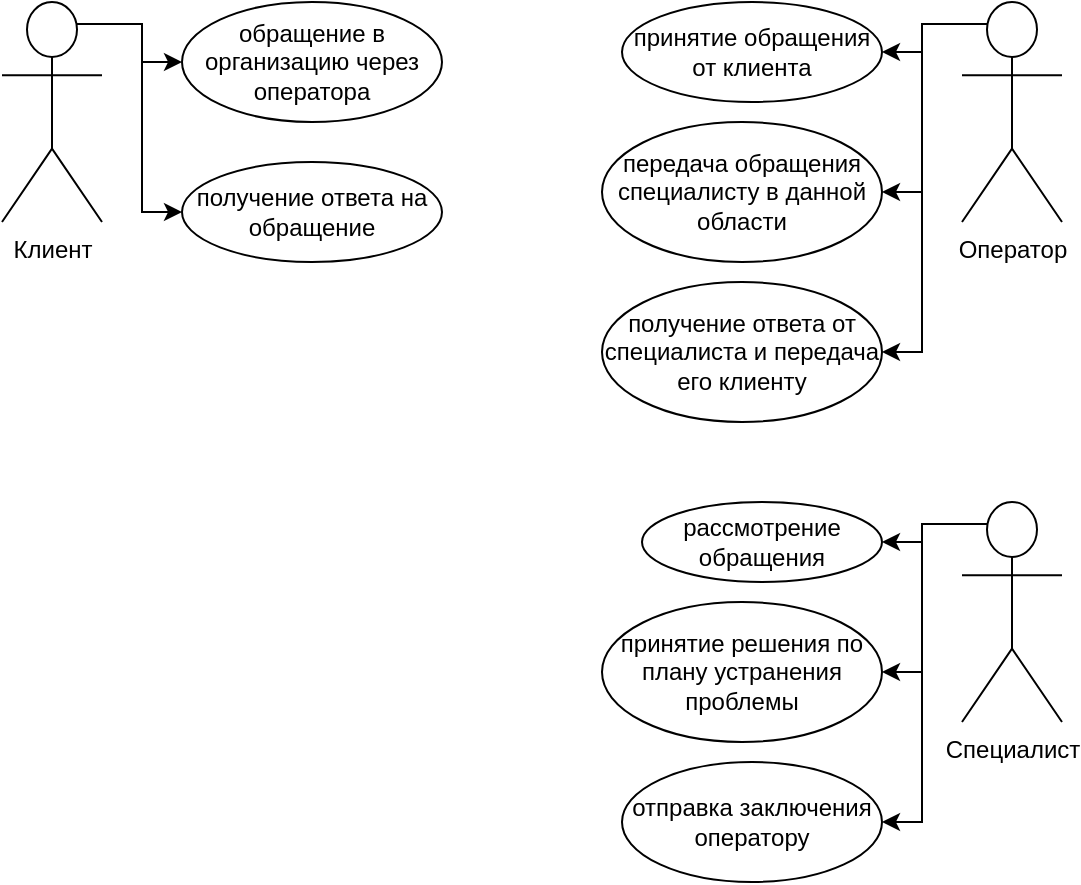 <mxfile version="13.9.9" type="device"><diagram id="RjSi50yN4au6U6MLaVWw" name="Страница 1"><mxGraphModel dx="852" dy="494" grid="1" gridSize="10" guides="1" tooltips="1" connect="1" arrows="1" fold="1" page="1" pageScale="1" pageWidth="827" pageHeight="1169" math="0" shadow="0"><root><mxCell id="0"/><mxCell id="1" parent="0"/><mxCell id="GBqM7rS1lJGuJKq9jUWu-7" style="edgeStyle=orthogonalEdgeStyle;rounded=0;orthogonalLoop=1;jettySize=auto;html=1;exitX=0.75;exitY=0.1;exitDx=0;exitDy=0;exitPerimeter=0;entryX=0;entryY=0.5;entryDx=0;entryDy=0;" edge="1" parent="1" source="GBqM7rS1lJGuJKq9jUWu-1" target="GBqM7rS1lJGuJKq9jUWu-4"><mxGeometry relative="1" as="geometry"/></mxCell><mxCell id="GBqM7rS1lJGuJKq9jUWu-8" style="edgeStyle=orthogonalEdgeStyle;rounded=0;orthogonalLoop=1;jettySize=auto;html=1;exitX=0.75;exitY=0.1;exitDx=0;exitDy=0;exitPerimeter=0;entryX=0;entryY=0.5;entryDx=0;entryDy=0;" edge="1" parent="1" source="GBqM7rS1lJGuJKq9jUWu-1" target="GBqM7rS1lJGuJKq9jUWu-6"><mxGeometry relative="1" as="geometry"/></mxCell><object label="Клиент" id="GBqM7rS1lJGuJKq9jUWu-1"><mxCell style="shape=umlActor;verticalLabelPosition=bottom;verticalAlign=top;html=1;outlineConnect=0;" vertex="1" parent="1"><mxGeometry x="50" y="80" width="50" height="110" as="geometry"/></mxCell></object><mxCell id="GBqM7rS1lJGuJKq9jUWu-12" style="edgeStyle=orthogonalEdgeStyle;rounded=0;orthogonalLoop=1;jettySize=auto;html=1;exitX=0.25;exitY=0.1;exitDx=0;exitDy=0;exitPerimeter=0;entryX=1;entryY=0.5;entryDx=0;entryDy=0;" edge="1" parent="1" source="GBqM7rS1lJGuJKq9jUWu-2" target="GBqM7rS1lJGuJKq9jUWu-9"><mxGeometry relative="1" as="geometry"/></mxCell><mxCell id="GBqM7rS1lJGuJKq9jUWu-13" style="edgeStyle=orthogonalEdgeStyle;rounded=0;orthogonalLoop=1;jettySize=auto;html=1;exitX=0.25;exitY=0.1;exitDx=0;exitDy=0;exitPerimeter=0;entryX=1;entryY=0.5;entryDx=0;entryDy=0;" edge="1" parent="1" source="GBqM7rS1lJGuJKq9jUWu-2" target="GBqM7rS1lJGuJKq9jUWu-10"><mxGeometry relative="1" as="geometry"/></mxCell><mxCell id="GBqM7rS1lJGuJKq9jUWu-14" style="edgeStyle=orthogonalEdgeStyle;rounded=0;orthogonalLoop=1;jettySize=auto;html=1;exitX=0.25;exitY=0.1;exitDx=0;exitDy=0;exitPerimeter=0;entryX=1;entryY=0.5;entryDx=0;entryDy=0;" edge="1" parent="1" source="GBqM7rS1lJGuJKq9jUWu-2" target="GBqM7rS1lJGuJKq9jUWu-11"><mxGeometry relative="1" as="geometry"/></mxCell><mxCell id="GBqM7rS1lJGuJKq9jUWu-2" value="Оператор" style="shape=umlActor;verticalLabelPosition=bottom;verticalAlign=top;html=1;outlineConnect=0;" vertex="1" parent="1"><mxGeometry x="530" y="80" width="50" height="110" as="geometry"/></mxCell><mxCell id="GBqM7rS1lJGuJKq9jUWu-18" style="edgeStyle=orthogonalEdgeStyle;rounded=0;orthogonalLoop=1;jettySize=auto;html=1;exitX=0.25;exitY=0.1;exitDx=0;exitDy=0;exitPerimeter=0;entryX=1;entryY=0.5;entryDx=0;entryDy=0;" edge="1" parent="1" source="GBqM7rS1lJGuJKq9jUWu-3" target="GBqM7rS1lJGuJKq9jUWu-15"><mxGeometry relative="1" as="geometry"/></mxCell><mxCell id="GBqM7rS1lJGuJKq9jUWu-19" style="edgeStyle=orthogonalEdgeStyle;rounded=0;orthogonalLoop=1;jettySize=auto;html=1;exitX=0.25;exitY=0.1;exitDx=0;exitDy=0;exitPerimeter=0;entryX=1;entryY=0.5;entryDx=0;entryDy=0;" edge="1" parent="1" source="GBqM7rS1lJGuJKq9jUWu-3" target="GBqM7rS1lJGuJKq9jUWu-16"><mxGeometry relative="1" as="geometry"/></mxCell><mxCell id="GBqM7rS1lJGuJKq9jUWu-20" style="edgeStyle=orthogonalEdgeStyle;rounded=0;orthogonalLoop=1;jettySize=auto;html=1;exitX=0.25;exitY=0.1;exitDx=0;exitDy=0;exitPerimeter=0;entryX=1;entryY=0.5;entryDx=0;entryDy=0;" edge="1" parent="1" source="GBqM7rS1lJGuJKq9jUWu-3" target="GBqM7rS1lJGuJKq9jUWu-17"><mxGeometry relative="1" as="geometry"/></mxCell><mxCell id="GBqM7rS1lJGuJKq9jUWu-3" value="Специалист" style="shape=umlActor;verticalLabelPosition=bottom;verticalAlign=top;html=1;outlineConnect=0;" vertex="1" parent="1"><mxGeometry x="530" y="330" width="50" height="110" as="geometry"/></mxCell><mxCell id="GBqM7rS1lJGuJKq9jUWu-4" value="обращение в организацию через оператора" style="ellipse;whiteSpace=wrap;html=1;align=center;newEdgeStyle={&quot;edgeStyle&quot;:&quot;entityRelationEdgeStyle&quot;,&quot;startArrow&quot;:&quot;none&quot;,&quot;endArrow&quot;:&quot;none&quot;,&quot;segment&quot;:10,&quot;curved&quot;:1};treeFolding=1;treeMoving=1;" vertex="1" parent="1"><mxGeometry x="140" y="80" width="130" height="60" as="geometry"/></mxCell><mxCell id="GBqM7rS1lJGuJKq9jUWu-6" value="получение ответа на обращение" style="ellipse;whiteSpace=wrap;html=1;align=center;newEdgeStyle={&quot;edgeStyle&quot;:&quot;entityRelationEdgeStyle&quot;,&quot;startArrow&quot;:&quot;none&quot;,&quot;endArrow&quot;:&quot;none&quot;,&quot;segment&quot;:10,&quot;curved&quot;:1};treeFolding=1;treeMoving=1;" vertex="1" parent="1"><mxGeometry x="140" y="160" width="130" height="50" as="geometry"/></mxCell><mxCell id="GBqM7rS1lJGuJKq9jUWu-9" value="принятие обращения от клиента" style="ellipse;whiteSpace=wrap;html=1;align=center;newEdgeStyle={&quot;edgeStyle&quot;:&quot;entityRelationEdgeStyle&quot;,&quot;startArrow&quot;:&quot;none&quot;,&quot;endArrow&quot;:&quot;none&quot;,&quot;segment&quot;:10,&quot;curved&quot;:1};treeFolding=1;treeMoving=1;" vertex="1" parent="1"><mxGeometry x="360" y="80" width="130" height="50" as="geometry"/></mxCell><mxCell id="GBqM7rS1lJGuJKq9jUWu-10" value="передача обращения специалисту в данной области" style="ellipse;whiteSpace=wrap;html=1;align=center;newEdgeStyle={&quot;edgeStyle&quot;:&quot;entityRelationEdgeStyle&quot;,&quot;startArrow&quot;:&quot;none&quot;,&quot;endArrow&quot;:&quot;none&quot;,&quot;segment&quot;:10,&quot;curved&quot;:1};treeFolding=1;treeMoving=1;" vertex="1" parent="1"><mxGeometry x="350" y="140" width="140" height="70" as="geometry"/></mxCell><mxCell id="GBqM7rS1lJGuJKq9jUWu-11" value="получение ответа от специалиста и передача его клиенту" style="ellipse;whiteSpace=wrap;html=1;align=center;newEdgeStyle={&quot;edgeStyle&quot;:&quot;entityRelationEdgeStyle&quot;,&quot;startArrow&quot;:&quot;none&quot;,&quot;endArrow&quot;:&quot;none&quot;,&quot;segment&quot;:10,&quot;curved&quot;:1};treeFolding=1;treeMoving=1;" vertex="1" parent="1"><mxGeometry x="350" y="220" width="140" height="70" as="geometry"/></mxCell><mxCell id="GBqM7rS1lJGuJKq9jUWu-15" value="рассмотрение обращения" style="ellipse;whiteSpace=wrap;html=1;align=center;newEdgeStyle={&quot;edgeStyle&quot;:&quot;entityRelationEdgeStyle&quot;,&quot;startArrow&quot;:&quot;none&quot;,&quot;endArrow&quot;:&quot;none&quot;,&quot;segment&quot;:10,&quot;curved&quot;:1};treeFolding=1;treeMoving=1;" vertex="1" parent="1"><mxGeometry x="370" y="330" width="120" height="40" as="geometry"/></mxCell><mxCell id="GBqM7rS1lJGuJKq9jUWu-16" value="принятие решения по плану устранения проблемы" style="ellipse;whiteSpace=wrap;html=1;align=center;newEdgeStyle={&quot;edgeStyle&quot;:&quot;entityRelationEdgeStyle&quot;,&quot;startArrow&quot;:&quot;none&quot;,&quot;endArrow&quot;:&quot;none&quot;,&quot;segment&quot;:10,&quot;curved&quot;:1};treeFolding=1;treeMoving=1;" vertex="1" parent="1"><mxGeometry x="350" y="380" width="140" height="70" as="geometry"/></mxCell><mxCell id="GBqM7rS1lJGuJKq9jUWu-17" value="отправка заключения оператору" style="ellipse;whiteSpace=wrap;html=1;align=center;newEdgeStyle={&quot;edgeStyle&quot;:&quot;entityRelationEdgeStyle&quot;,&quot;startArrow&quot;:&quot;none&quot;,&quot;endArrow&quot;:&quot;none&quot;,&quot;segment&quot;:10,&quot;curved&quot;:1};treeFolding=1;treeMoving=1;" vertex="1" parent="1"><mxGeometry x="360" y="460" width="130" height="60" as="geometry"/></mxCell></root></mxGraphModel></diagram></mxfile> 
<mxfile host="app.diagrams.net" modified="2021-09-23T08:29:27.356Z" agent="5.0 (Windows)" etag="3Aq0PqZzVc_aBXJYCSj7" version="15.3.0" type="github">
  <diagram id="RjSi50yN4au6U6MLaVWw" name="Страница 1">
    <mxGraphModel dx="1483" dy="1876" grid="1" gridSize="10" guides="1" tooltips="1" connect="1" arrows="1" fold="1" page="1" pageScale="1" pageWidth="827" pageHeight="1169" math="0" shadow="0">
      <root>
        <mxCell id="0" />
        <mxCell id="1" parent="0" />
        <mxCell id="lZaZtHIIU2czIO46dewJ-24" value="" style="rounded=1;whiteSpace=wrap;html=1;fillColor=none;" vertex="1" parent="1">
          <mxGeometry x="90" y="250" width="520" height="170" as="geometry" />
        </mxCell>
        <mxCell id="lZaZtHIIU2czIO46dewJ-16" value="" style="rounded=1;whiteSpace=wrap;html=1;fillColor=none;" vertex="1" parent="1">
          <mxGeometry x="140" y="60" width="410" height="170" as="geometry" />
        </mxCell>
        <mxCell id="lZaZtHIIU2czIO46dewJ-15" value="" style="rounded=1;whiteSpace=wrap;html=1;fillColor=none;" vertex="1" parent="1">
          <mxGeometry x="100" y="-160" width="500" height="210" as="geometry" />
        </mxCell>
        <mxCell id="GBqM7rS1lJGuJKq9jUWu-7" style="rounded=0;orthogonalLoop=1;jettySize=auto;html=1;endArrow=none;endFill=0;" parent="1" source="GBqM7rS1lJGuJKq9jUWu-1" target="GBqM7rS1lJGuJKq9jUWu-4" edge="1">
          <mxGeometry relative="1" as="geometry" />
        </mxCell>
        <mxCell id="GBqM7rS1lJGuJKq9jUWu-8" style="rounded=0;orthogonalLoop=1;jettySize=auto;html=1;endArrow=none;endFill=0;" parent="1" source="GBqM7rS1lJGuJKq9jUWu-1" target="GBqM7rS1lJGuJKq9jUWu-6" edge="1">
          <mxGeometry relative="1" as="geometry" />
        </mxCell>
        <object label="Клиент" id="GBqM7rS1lJGuJKq9jUWu-1">
          <mxCell style="shape=umlActor;verticalLabelPosition=bottom;verticalAlign=top;html=1;outlineConnect=0;" parent="1" vertex="1">
            <mxGeometry x="40" y="70" width="30" height="60" as="geometry" />
          </mxCell>
        </object>
        <mxCell id="GBqM7rS1lJGuJKq9jUWu-2" value="Оператор" style="shape=umlActor;verticalLabelPosition=bottom;verticalAlign=top;html=1;outlineConnect=0;" parent="1" vertex="1">
          <mxGeometry x="632.5" y="72.5" width="30" height="60" as="geometry" />
        </mxCell>
        <mxCell id="GBqM7rS1lJGuJKq9jUWu-18" style="rounded=0;orthogonalLoop=1;jettySize=auto;html=1;endArrow=none;endFill=0;" parent="1" source="GBqM7rS1lJGuJKq9jUWu-3" target="GBqM7rS1lJGuJKq9jUWu-15" edge="1">
          <mxGeometry relative="1" as="geometry">
            <mxPoint x="555" y="345" as="sourcePoint" />
          </mxGeometry>
        </mxCell>
        <mxCell id="GBqM7rS1lJGuJKq9jUWu-19" style="rounded=0;orthogonalLoop=1;jettySize=auto;html=1;endArrow=none;endFill=0;" parent="1" source="GBqM7rS1lJGuJKq9jUWu-3" target="GBqM7rS1lJGuJKq9jUWu-16" edge="1">
          <mxGeometry relative="1" as="geometry" />
        </mxCell>
        <mxCell id="GBqM7rS1lJGuJKq9jUWu-20" style="rounded=0;orthogonalLoop=1;jettySize=auto;html=1;endArrow=none;endFill=0;" parent="1" source="GBqM7rS1lJGuJKq9jUWu-3" target="GBqM7rS1lJGuJKq9jUWu-17" edge="1">
          <mxGeometry relative="1" as="geometry" />
        </mxCell>
        <mxCell id="GBqM7rS1lJGuJKq9jUWu-3" value="Ветврач" style="shape=umlActor;verticalLabelPosition=bottom;verticalAlign=top;html=1;outlineConnect=0;" parent="1" vertex="1">
          <mxGeometry x="632.5" y="270" width="30" height="60" as="geometry" />
        </mxCell>
        <mxCell id="GBqM7rS1lJGuJKq9jUWu-4" value="обращение в организацию " style="ellipse;whiteSpace=wrap;html=1;align=center;newEdgeStyle={&quot;edgeStyle&quot;:&quot;entityRelationEdgeStyle&quot;,&quot;startArrow&quot;:&quot;none&quot;,&quot;endArrow&quot;:&quot;none&quot;,&quot;segment&quot;:10,&quot;curved&quot;:1};treeFolding=1;treeMoving=1;" parent="1" vertex="1">
          <mxGeometry x="180" y="70" width="130" height="60" as="geometry" />
        </mxCell>
        <mxCell id="GBqM7rS1lJGuJKq9jUWu-6" value="получение ответа на обращение" style="ellipse;whiteSpace=wrap;html=1;align=center;newEdgeStyle={&quot;edgeStyle&quot;:&quot;entityRelationEdgeStyle&quot;,&quot;startArrow&quot;:&quot;none&quot;,&quot;endArrow&quot;:&quot;none&quot;,&quot;segment&quot;:10,&quot;curved&quot;:1};treeFolding=1;treeMoving=1;" parent="1" vertex="1">
          <mxGeometry x="124" y="-20" width="130" height="50" as="geometry" />
        </mxCell>
        <mxCell id="lZaZtHIIU2czIO46dewJ-1" style="edgeStyle=none;rounded=0;orthogonalLoop=1;jettySize=auto;html=1;endArrow=none;endFill=0;" edge="1" parent="1" source="GBqM7rS1lJGuJKq9jUWu-9" target="GBqM7rS1lJGuJKq9jUWu-2">
          <mxGeometry relative="1" as="geometry" />
        </mxCell>
        <mxCell id="GBqM7rS1lJGuJKq9jUWu-9" value="принятие обращения от клиента" style="ellipse;whiteSpace=wrap;html=1;align=center;newEdgeStyle={&quot;edgeStyle&quot;:&quot;entityRelationEdgeStyle&quot;,&quot;startArrow&quot;:&quot;none&quot;,&quot;endArrow&quot;:&quot;none&quot;,&quot;segment&quot;:10,&quot;curved&quot;:1};treeFolding=1;treeMoving=1;" parent="1" vertex="1">
          <mxGeometry x="400" y="77.5" width="130" height="50" as="geometry" />
        </mxCell>
        <mxCell id="lZaZtHIIU2czIO46dewJ-3" style="edgeStyle=none;rounded=0;orthogonalLoop=1;jettySize=auto;html=1;endArrow=none;endFill=0;" edge="1" parent="1" source="GBqM7rS1lJGuJKq9jUWu-11" target="GBqM7rS1lJGuJKq9jUWu-2">
          <mxGeometry relative="1" as="geometry">
            <mxPoint x="600" y="120" as="targetPoint" />
          </mxGeometry>
        </mxCell>
        <mxCell id="GBqM7rS1lJGuJKq9jUWu-11" value="&lt;div&gt;получение заключения&lt;/div&gt;&lt;div&gt;от специалиста&lt;br&gt;&lt;/div&gt;" style="ellipse;whiteSpace=wrap;html=1;align=center;newEdgeStyle={&quot;edgeStyle&quot;:&quot;entityRelationEdgeStyle&quot;,&quot;startArrow&quot;:&quot;none&quot;,&quot;endArrow&quot;:&quot;none&quot;,&quot;segment&quot;:10,&quot;curved&quot;:1};treeFolding=1;treeMoving=1;" parent="1" vertex="1">
          <mxGeometry x="410" y="-30" width="165" height="70" as="geometry" />
        </mxCell>
        <mxCell id="GBqM7rS1lJGuJKq9jUWu-15" value="рассмотрение обращения" style="ellipse;whiteSpace=wrap;html=1;align=center;newEdgeStyle={&quot;edgeStyle&quot;:&quot;entityRelationEdgeStyle&quot;,&quot;startArrow&quot;:&quot;none&quot;,&quot;endArrow&quot;:&quot;none&quot;,&quot;segment&quot;:10,&quot;curved&quot;:1};treeFolding=1;treeMoving=1;" parent="1" vertex="1">
          <mxGeometry x="274" y="260" width="120" height="40" as="geometry" />
        </mxCell>
        <mxCell id="GBqM7rS1lJGuJKq9jUWu-16" value="составляет план лечения" style="ellipse;whiteSpace=wrap;html=1;align=center;newEdgeStyle={&quot;edgeStyle&quot;:&quot;entityRelationEdgeStyle&quot;,&quot;startArrow&quot;:&quot;none&quot;,&quot;endArrow&quot;:&quot;none&quot;,&quot;segment&quot;:10,&quot;curved&quot;:1};treeFolding=1;treeMoving=1;" parent="1" vertex="1">
          <mxGeometry x="450" y="360" width="140" height="40" as="geometry" />
        </mxCell>
        <mxCell id="GBqM7rS1lJGuJKq9jUWu-17" value="составляет заключение" style="ellipse;whiteSpace=wrap;html=1;align=center;newEdgeStyle={&quot;edgeStyle&quot;:&quot;entityRelationEdgeStyle&quot;,&quot;startArrow&quot;:&quot;none&quot;,&quot;endArrow&quot;:&quot;none&quot;,&quot;segment&quot;:10,&quot;curved&quot;:1};treeFolding=1;treeMoving=1;" parent="1" vertex="1">
          <mxGeometry x="274" y="310" width="120" height="40" as="geometry" />
        </mxCell>
        <mxCell id="lZaZtHIIU2czIO46dewJ-5" value="&amp;lt;&amp;lt;include&amp;gt;&amp;gt;" style="html=1;verticalAlign=bottom;labelBackgroundColor=none;endArrow=open;endFill=0;dashed=1;" edge="1" parent="1" source="GBqM7rS1lJGuJKq9jUWu-11" target="lZaZtHIIU2czIO46dewJ-7">
          <mxGeometry width="160" relative="1" as="geometry">
            <mxPoint x="550" y="270" as="sourcePoint" />
            <mxPoint x="710" y="270" as="targetPoint" />
          </mxGeometry>
        </mxCell>
        <mxCell id="lZaZtHIIU2czIO46dewJ-7" value="оповещение клиента о результатах обращения" style="ellipse;whiteSpace=wrap;html=1;align=center;newEdgeStyle={&quot;edgeStyle&quot;:&quot;entityRelationEdgeStyle&quot;,&quot;startArrow&quot;:&quot;none&quot;,&quot;endArrow&quot;:&quot;none&quot;,&quot;segment&quot;:10,&quot;curved&quot;:1};treeFolding=1;treeMoving=1;" vertex="1" parent="1">
          <mxGeometry x="254" y="-120" width="160" height="70" as="geometry" />
        </mxCell>
        <mxCell id="lZaZtHIIU2czIO46dewJ-17" style="edgeStyle=none;rounded=0;orthogonalLoop=1;jettySize=auto;html=1;endArrow=none;endFill=0;" edge="1" parent="1" source="lZaZtHIIU2czIO46dewJ-8" target="GBqM7rS1lJGuJKq9jUWu-15">
          <mxGeometry relative="1" as="geometry" />
        </mxCell>
        <mxCell id="lZaZtHIIU2czIO46dewJ-18" style="edgeStyle=none;rounded=0;orthogonalLoop=1;jettySize=auto;html=1;endArrow=none;endFill=0;" edge="1" parent="1" source="lZaZtHIIU2czIO46dewJ-8" target="GBqM7rS1lJGuJKq9jUWu-17">
          <mxGeometry relative="1" as="geometry" />
        </mxCell>
        <mxCell id="lZaZtHIIU2czIO46dewJ-20" style="edgeStyle=none;rounded=0;orthogonalLoop=1;jettySize=auto;html=1;endArrow=none;endFill=0;" edge="1" parent="1" source="lZaZtHIIU2czIO46dewJ-8" target="lZaZtHIIU2czIO46dewJ-19">
          <mxGeometry relative="1" as="geometry" />
        </mxCell>
        <mxCell id="lZaZtHIIU2czIO46dewJ-8" value="Вет. диетолог" style="shape=umlActor;verticalLabelPosition=bottom;verticalAlign=top;html=1;outlineConnect=0;" vertex="1" parent="1">
          <mxGeometry x="40" y="270" width="30" height="60" as="geometry" />
        </mxCell>
        <mxCell id="lZaZtHIIU2czIO46dewJ-10" value="заполнение сведений &lt;br&gt;о животном" style="ellipse;whiteSpace=wrap;html=1;align=center;newEdgeStyle={&quot;edgeStyle&quot;:&quot;entityRelationEdgeStyle&quot;,&quot;startArrow&quot;:&quot;none&quot;,&quot;endArrow&quot;:&quot;none&quot;,&quot;segment&quot;:10,&quot;curved&quot;:1};treeFolding=1;treeMoving=1;" vertex="1" parent="1">
          <mxGeometry x="180" y="160" width="130" height="60" as="geometry" />
        </mxCell>
        <mxCell id="lZaZtHIIU2czIO46dewJ-11" value="&amp;lt;&amp;lt;include&amp;gt;&amp;gt;" style="html=1;verticalAlign=bottom;labelBackgroundColor=none;endArrow=open;endFill=0;dashed=1;" edge="1" parent="1" source="GBqM7rS1lJGuJKq9jUWu-4" target="lZaZtHIIU2czIO46dewJ-10">
          <mxGeometry width="160" relative="1" as="geometry">
            <mxPoint x="364" y="276" as="sourcePoint" />
            <mxPoint x="266.115" y="293.502" as="targetPoint" />
          </mxGeometry>
        </mxCell>
        <mxCell id="lZaZtHIIU2czIO46dewJ-12" value="выбор специалиста" style="ellipse;whiteSpace=wrap;html=1;align=center;newEdgeStyle={&quot;edgeStyle&quot;:&quot;entityRelationEdgeStyle&quot;,&quot;startArrow&quot;:&quot;none&quot;,&quot;endArrow&quot;:&quot;none&quot;,&quot;segment&quot;:10,&quot;curved&quot;:1};treeFolding=1;treeMoving=1;" vertex="1" parent="1">
          <mxGeometry x="400" y="162.5" width="130" height="50" as="geometry" />
        </mxCell>
        <mxCell id="lZaZtHIIU2czIO46dewJ-13" value="&amp;lt;&amp;lt;include&amp;gt;&amp;gt;" style="html=1;verticalAlign=bottom;labelBackgroundColor=none;endArrow=open;endFill=0;dashed=1;" edge="1" parent="1" source="GBqM7rS1lJGuJKq9jUWu-9" target="lZaZtHIIU2czIO46dewJ-12">
          <mxGeometry width="160" relative="1" as="geometry">
            <mxPoint x="245.881" y="81.331" as="sourcePoint" />
            <mxPoint x="334.2" y="48.716" as="targetPoint" />
          </mxGeometry>
        </mxCell>
        <mxCell id="lZaZtHIIU2czIO46dewJ-19" value="составляет план питания" style="ellipse;whiteSpace=wrap;html=1;align=center;newEdgeStyle={&quot;edgeStyle&quot;:&quot;entityRelationEdgeStyle&quot;,&quot;startArrow&quot;:&quot;none&quot;,&quot;endArrow&quot;:&quot;none&quot;,&quot;segment&quot;:10,&quot;curved&quot;:1};treeFolding=1;treeMoving=1;" vertex="1" parent="1">
          <mxGeometry x="100" y="360" width="140" height="40" as="geometry" />
        </mxCell>
        <mxCell id="lZaZtHIIU2czIO46dewJ-21" value="&amp;lt;&amp;lt;include&amp;gt;&amp;gt;" style="html=1;verticalAlign=bottom;labelBackgroundColor=none;endArrow=open;endFill=0;dashed=1;" edge="1" parent="1" source="GBqM7rS1lJGuJKq9jUWu-17" target="lZaZtHIIU2czIO46dewJ-19">
          <mxGeometry width="160" relative="1" as="geometry">
            <mxPoint x="160" y="450" as="sourcePoint" />
            <mxPoint x="320" y="450" as="targetPoint" />
          </mxGeometry>
        </mxCell>
        <mxCell id="lZaZtHIIU2czIO46dewJ-22" value="&amp;lt;&amp;lt;include&amp;gt;&amp;gt;" style="html=1;verticalAlign=bottom;labelBackgroundColor=none;endArrow=open;endFill=0;dashed=1;" edge="1" parent="1" source="GBqM7rS1lJGuJKq9jUWu-17" target="GBqM7rS1lJGuJKq9jUWu-16">
          <mxGeometry width="160" relative="1" as="geometry">
            <mxPoint x="299.517" y="353.422" as="sourcePoint" />
            <mxPoint x="227.866" y="375.407" as="targetPoint" />
          </mxGeometry>
        </mxCell>
      </root>
    </mxGraphModel>
  </diagram>
</mxfile>
